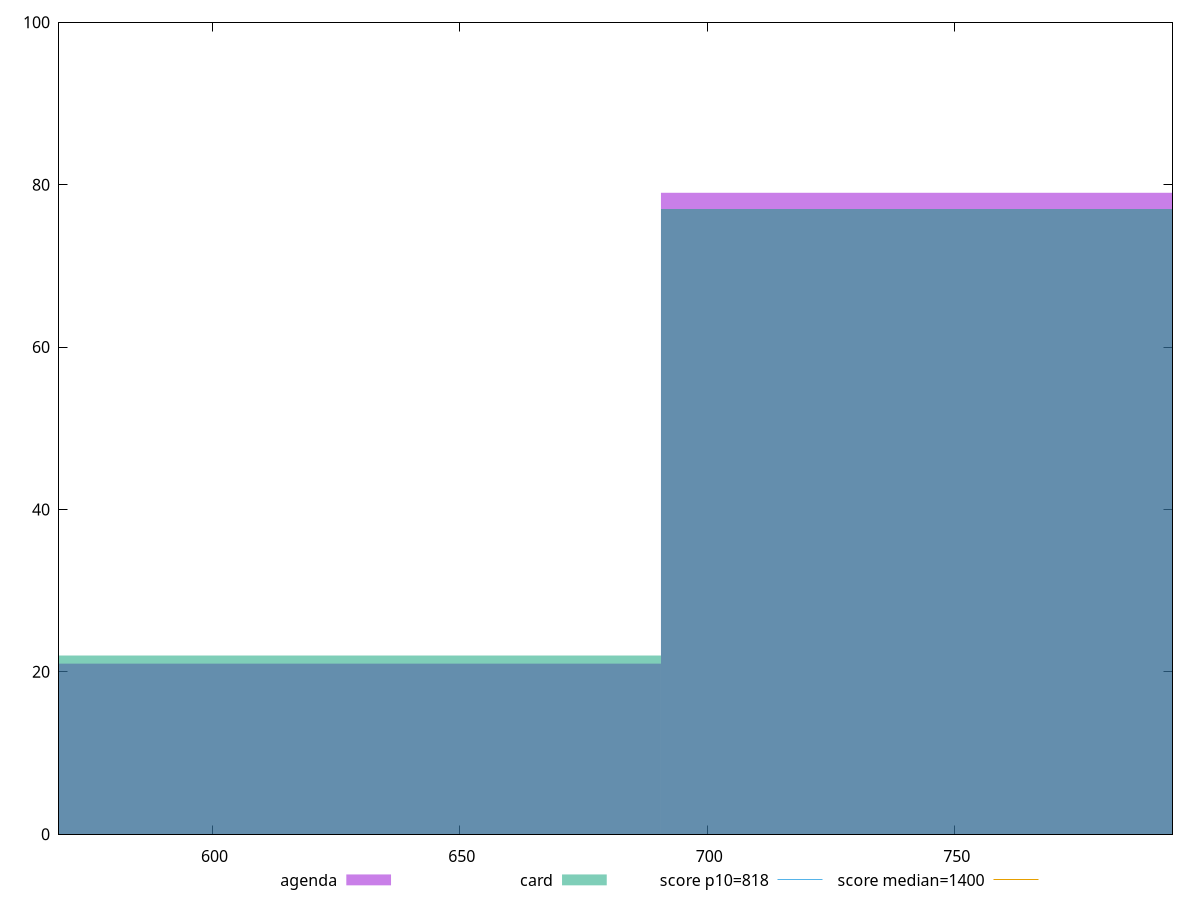 reset

$agenda <<EOF
591.9732335804691 21
789.2976447739588 79
EOF

$card <<EOF
591.9732335804691 22
789.2976447739588 77
EOF

set key outside below
set boxwidth 197.3244111934897
set xrange [569:794]
set yrange [0:100]
set trange [0:100]
set style fill transparent solid 0.5 noborder

set parametric
set terminal svg size 640, 500 enhanced background rgb 'white'
set output "report/report_00029_2021-02-24T13-36-40.390Z/dom-size/comparison/histogram/1_vs_2.svg"

plot $agenda title "agenda" with boxes, \
     $card title "card" with boxes, \
     818,t title "score p10=818", \
     1400,t title "score median=1400"

reset
